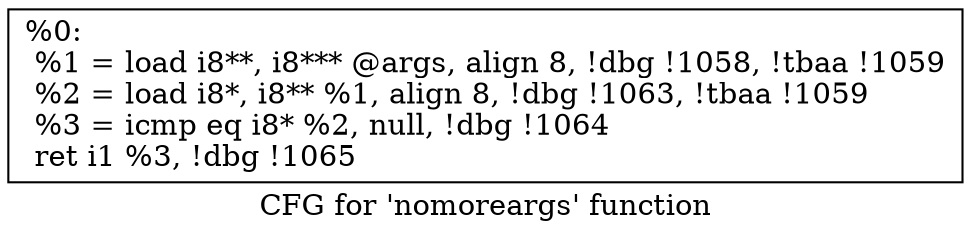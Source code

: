 digraph "CFG for 'nomoreargs' function" {
	label="CFG for 'nomoreargs' function";

	Node0x904620 [shape=record,label="{%0:\l  %1 = load i8**, i8*** @args, align 8, !dbg !1058, !tbaa !1059\l  %2 = load i8*, i8** %1, align 8, !dbg !1063, !tbaa !1059\l  %3 = icmp eq i8* %2, null, !dbg !1064\l  ret i1 %3, !dbg !1065\l}"];
}
